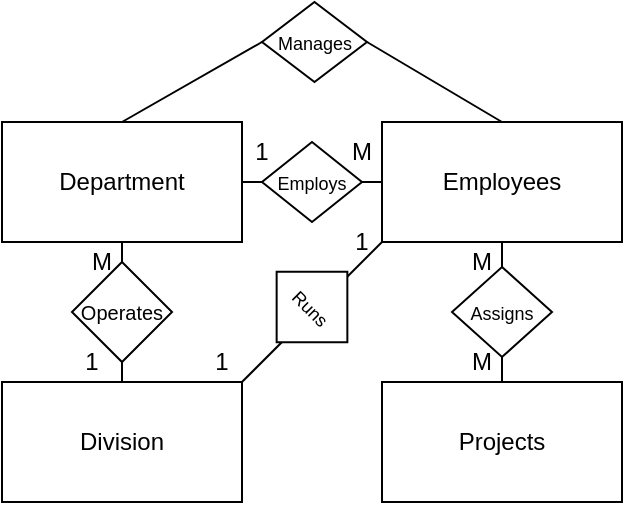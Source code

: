 <mxfile version="26.0.12">
  <diagram name="Page-1" id="UjU-CnhyNtKwWSKgRozL">
    <mxGraphModel dx="502" dy="491" grid="1" gridSize="10" guides="1" tooltips="1" connect="1" arrows="1" fold="1" page="1" pageScale="1" pageWidth="850" pageHeight="1100" math="0" shadow="0">
      <root>
        <mxCell id="0" />
        <mxCell id="1" parent="0" />
        <mxCell id="I0Gq1rQEQowEETYzcOps-1" value="Department" style="rounded=0;whiteSpace=wrap;html=1;" vertex="1" parent="1">
          <mxGeometry x="200" y="120" width="120" height="60" as="geometry" />
        </mxCell>
        <mxCell id="I0Gq1rQEQowEETYzcOps-2" value="" style="endArrow=none;html=1;rounded=0;exitX=1;exitY=0.5;exitDx=0;exitDy=0;" edge="1" parent="1" source="I0Gq1rQEQowEETYzcOps-22" target="I0Gq1rQEQowEETYzcOps-3">
          <mxGeometry width="50" height="50" relative="1" as="geometry">
            <mxPoint x="240" y="280" as="sourcePoint" />
            <mxPoint x="290" y="230" as="targetPoint" />
          </mxGeometry>
        </mxCell>
        <mxCell id="I0Gq1rQEQowEETYzcOps-3" value="Employees" style="rounded=0;whiteSpace=wrap;html=1;" vertex="1" parent="1">
          <mxGeometry x="390" y="120" width="120" height="60" as="geometry" />
        </mxCell>
        <mxCell id="I0Gq1rQEQowEETYzcOps-4" value="1" style="text;html=1;align=center;verticalAlign=middle;whiteSpace=wrap;rounded=0;" vertex="1" parent="1">
          <mxGeometry x="320" y="125" width="20" height="20" as="geometry" />
        </mxCell>
        <mxCell id="I0Gq1rQEQowEETYzcOps-5" value="M" style="text;html=1;align=center;verticalAlign=middle;whiteSpace=wrap;rounded=0;" vertex="1" parent="1">
          <mxGeometry x="370" y="120" width="20" height="30" as="geometry" />
        </mxCell>
        <mxCell id="I0Gq1rQEQowEETYzcOps-6" value="Division" style="rounded=0;whiteSpace=wrap;html=1;" vertex="1" parent="1">
          <mxGeometry x="200" y="250" width="120" height="60" as="geometry" />
        </mxCell>
        <mxCell id="I0Gq1rQEQowEETYzcOps-7" value="" style="endArrow=none;html=1;rounded=0;entryX=0.5;entryY=1;entryDx=0;entryDy=0;exitX=0.5;exitY=0;exitDx=0;exitDy=0;" edge="1" parent="1" source="I0Gq1rQEQowEETYzcOps-24" target="I0Gq1rQEQowEETYzcOps-1">
          <mxGeometry width="50" height="50" relative="1" as="geometry">
            <mxPoint x="240" y="280" as="sourcePoint" />
            <mxPoint x="290" y="230" as="targetPoint" />
          </mxGeometry>
        </mxCell>
        <mxCell id="I0Gq1rQEQowEETYzcOps-9" value="M" style="text;html=1;align=center;verticalAlign=middle;whiteSpace=wrap;rounded=0;" vertex="1" parent="1">
          <mxGeometry x="240" y="180" width="20" height="20" as="geometry" />
        </mxCell>
        <mxCell id="I0Gq1rQEQowEETYzcOps-10" value="Projects" style="rounded=0;whiteSpace=wrap;html=1;" vertex="1" parent="1">
          <mxGeometry x="390" y="250" width="120" height="60" as="geometry" />
        </mxCell>
        <mxCell id="I0Gq1rQEQowEETYzcOps-11" value="" style="endArrow=none;html=1;rounded=0;entryX=0.5;entryY=1;entryDx=0;entryDy=0;exitX=0.5;exitY=0;exitDx=0;exitDy=0;" edge="1" parent="1" target="I0Gq1rQEQowEETYzcOps-3">
          <mxGeometry width="50" height="50" relative="1" as="geometry">
            <mxPoint x="440" y="180" as="sourcePoint" />
            <mxPoint x="290" y="230" as="targetPoint" />
          </mxGeometry>
        </mxCell>
        <mxCell id="I0Gq1rQEQowEETYzcOps-14" value="M" style="text;html=1;align=center;verticalAlign=middle;whiteSpace=wrap;rounded=0;" vertex="1" parent="1">
          <mxGeometry x="410" y="225" width="60" height="30" as="geometry" />
        </mxCell>
        <mxCell id="I0Gq1rQEQowEETYzcOps-15" value="" style="endArrow=none;html=1;rounded=0;exitX=1;exitY=0;exitDx=0;exitDy=0;" edge="1" parent="1" source="I0Gq1rQEQowEETYzcOps-6">
          <mxGeometry width="50" height="50" relative="1" as="geometry">
            <mxPoint x="340" y="230" as="sourcePoint" />
            <mxPoint x="390" y="180" as="targetPoint" />
          </mxGeometry>
        </mxCell>
        <mxCell id="I0Gq1rQEQowEETYzcOps-36" value="Text" style="edgeLabel;html=1;align=center;verticalAlign=middle;resizable=0;points=[];" vertex="1" connectable="0" parent="I0Gq1rQEQowEETYzcOps-15">
          <mxGeometry x="0.162" relative="1" as="geometry">
            <mxPoint x="-1" as="offset" />
          </mxGeometry>
        </mxCell>
        <mxCell id="I0Gq1rQEQowEETYzcOps-18" value="1" style="text;html=1;align=center;verticalAlign=middle;whiteSpace=wrap;rounded=0;" vertex="1" parent="1">
          <mxGeometry x="375" y="170" width="10" height="20" as="geometry" />
        </mxCell>
        <mxCell id="I0Gq1rQEQowEETYzcOps-19" value="1" style="text;html=1;align=center;verticalAlign=middle;whiteSpace=wrap;rounded=0;" vertex="1" parent="1">
          <mxGeometry x="300" y="230" width="20" height="20" as="geometry" />
        </mxCell>
        <mxCell id="I0Gq1rQEQowEETYzcOps-23" value="" style="endArrow=none;html=1;rounded=0;exitX=1;exitY=0.5;exitDx=0;exitDy=0;" edge="1" parent="1" source="I0Gq1rQEQowEETYzcOps-1" target="I0Gq1rQEQowEETYzcOps-22">
          <mxGeometry width="50" height="50" relative="1" as="geometry">
            <mxPoint x="320" y="150" as="sourcePoint" />
            <mxPoint x="390" y="150" as="targetPoint" />
          </mxGeometry>
        </mxCell>
        <mxCell id="I0Gq1rQEQowEETYzcOps-22" value="&lt;font style=&quot;font-size: 9px;&quot;&gt;Employs&lt;/font&gt;" style="rhombus;whiteSpace=wrap;html=1;" vertex="1" parent="1">
          <mxGeometry x="330" y="130" width="50" height="40" as="geometry" />
        </mxCell>
        <mxCell id="I0Gq1rQEQowEETYzcOps-25" value="" style="endArrow=none;html=1;rounded=0;entryX=0.5;entryY=1;entryDx=0;entryDy=0;exitX=0.5;exitY=0;exitDx=0;exitDy=0;" edge="1" parent="1" source="I0Gq1rQEQowEETYzcOps-6" target="I0Gq1rQEQowEETYzcOps-24">
          <mxGeometry width="50" height="50" relative="1" as="geometry">
            <mxPoint x="260" y="250" as="sourcePoint" />
            <mxPoint x="260" y="180" as="targetPoint" />
          </mxGeometry>
        </mxCell>
        <mxCell id="I0Gq1rQEQowEETYzcOps-24" value="&lt;font style=&quot;font-size: 10px;&quot;&gt;Operates&lt;/font&gt;" style="rhombus;whiteSpace=wrap;html=1;" vertex="1" parent="1">
          <mxGeometry x="235" y="190" width="50" height="50" as="geometry" />
        </mxCell>
        <mxCell id="I0Gq1rQEQowEETYzcOps-29" value="" style="endArrow=none;html=1;rounded=0;" edge="1" parent="1">
          <mxGeometry width="50" height="50" relative="1" as="geometry">
            <mxPoint x="450" y="250" as="sourcePoint" />
            <mxPoint x="450" y="180" as="targetPoint" />
          </mxGeometry>
        </mxCell>
        <mxCell id="I0Gq1rQEQowEETYzcOps-27" value="&lt;font style=&quot;font-size: 9px;&quot;&gt;Assigns&lt;/font&gt;" style="rhombus;whiteSpace=wrap;html=1;" vertex="1" parent="1">
          <mxGeometry x="425" y="192.5" width="50" height="45" as="geometry" />
        </mxCell>
        <mxCell id="I0Gq1rQEQowEETYzcOps-30" value="M" style="text;html=1;align=center;verticalAlign=middle;whiteSpace=wrap;rounded=0;" vertex="1" parent="1">
          <mxGeometry x="425" y="182.5" width="30" height="15" as="geometry" />
        </mxCell>
        <mxCell id="I0Gq1rQEQowEETYzcOps-32" value="1" style="text;html=1;align=center;verticalAlign=middle;whiteSpace=wrap;rounded=0;" vertex="1" parent="1">
          <mxGeometry x="235" y="230" width="20" height="20" as="geometry" />
        </mxCell>
        <mxCell id="I0Gq1rQEQowEETYzcOps-34" value="&lt;font style=&quot;font-size: 9px;&quot;&gt;Runs&lt;/font&gt;" style="rhombus;whiteSpace=wrap;html=1;rotation=45;" vertex="1" parent="1">
          <mxGeometry x="330" y="187.5" width="50" height="50" as="geometry" />
        </mxCell>
        <mxCell id="I0Gq1rQEQowEETYzcOps-38" value="&lt;font style=&quot;font-size: 9px;&quot;&gt;Manages&lt;/font&gt;" style="rhombus;whiteSpace=wrap;html=1;" vertex="1" parent="1">
          <mxGeometry x="330" y="60" width="52.5" height="40" as="geometry" />
        </mxCell>
        <mxCell id="I0Gq1rQEQowEETYzcOps-39" value="" style="endArrow=none;html=1;rounded=0;entryX=0;entryY=0.5;entryDx=0;entryDy=0;exitX=0.5;exitY=0;exitDx=0;exitDy=0;" edge="1" parent="1" source="I0Gq1rQEQowEETYzcOps-1" target="I0Gq1rQEQowEETYzcOps-38">
          <mxGeometry width="50" height="50" relative="1" as="geometry">
            <mxPoint x="277.5" y="120" as="sourcePoint" />
            <mxPoint x="327.5" y="70" as="targetPoint" />
          </mxGeometry>
        </mxCell>
        <mxCell id="I0Gq1rQEQowEETYzcOps-40" value="" style="endArrow=none;html=1;rounded=0;entryX=1;entryY=0.5;entryDx=0;entryDy=0;exitX=0.5;exitY=0;exitDx=0;exitDy=0;" edge="1" parent="1" source="I0Gq1rQEQowEETYzcOps-3" target="I0Gq1rQEQowEETYzcOps-38">
          <mxGeometry width="50" height="50" relative="1" as="geometry">
            <mxPoint x="450" y="120" as="sourcePoint" />
            <mxPoint x="500" y="70" as="targetPoint" />
          </mxGeometry>
        </mxCell>
      </root>
    </mxGraphModel>
  </diagram>
</mxfile>
